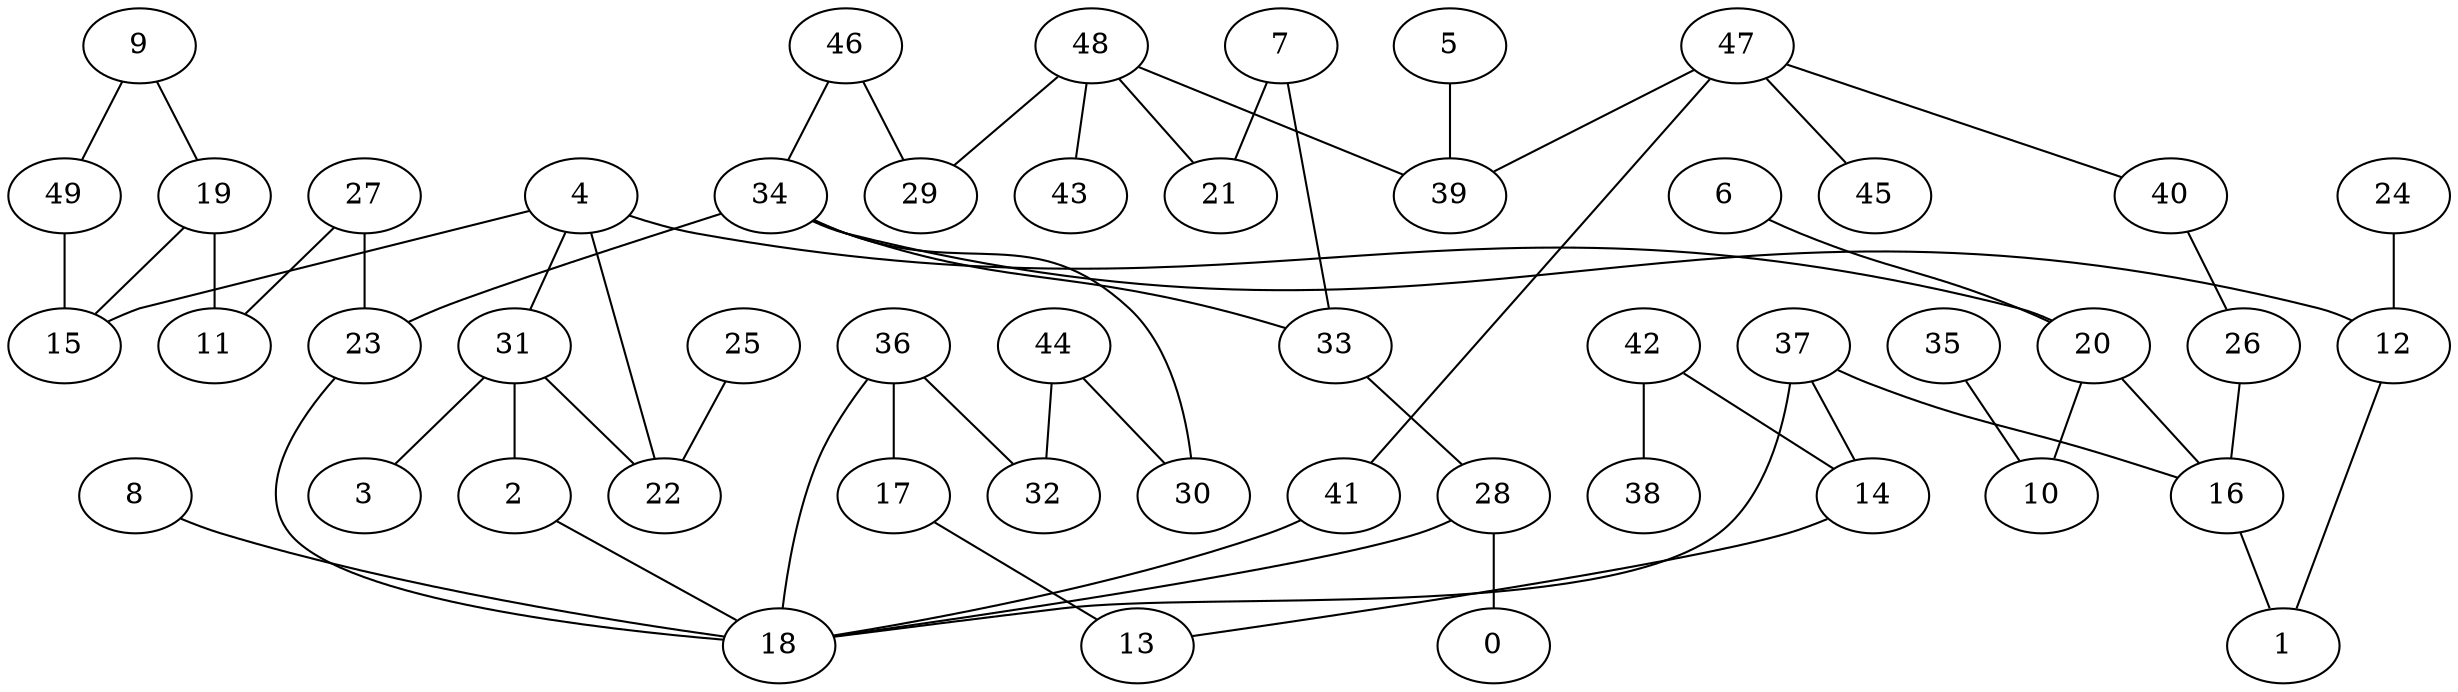 digraph GG_graph {

subgraph G_graph {
edge [color = black]
"9" -> "19" [dir = none]
"8" -> "18" [dir = none]
"5" -> "39" [dir = none]
"35" -> "10" [dir = none]
"27" -> "23" [dir = none]
"49" -> "15" [dir = none]
"42" -> "38" [dir = none]
"42" -> "14" [dir = none]
"28" -> "0" [dir = none]
"28" -> "18" [dir = none]
"41" -> "18" [dir = none]
"7" -> "33" [dir = none]
"7" -> "21" [dir = none]
"37" -> "14" [dir = none]
"37" -> "16" [dir = none]
"37" -> "18" [dir = none]
"14" -> "13" [dir = none]
"34" -> "12" [dir = none]
"34" -> "30" [dir = none]
"34" -> "23" [dir = none]
"25" -> "22" [dir = none]
"2" -> "18" [dir = none]
"46" -> "29" [dir = none]
"46" -> "34" [dir = none]
"47" -> "40" [dir = none]
"47" -> "45" [dir = none]
"47" -> "41" [dir = none]
"16" -> "1" [dir = none]
"48" -> "43" [dir = none]
"48" -> "39" [dir = none]
"48" -> "21" [dir = none]
"48" -> "29" [dir = none]
"20" -> "10" [dir = none]
"20" -> "16" [dir = none]
"23" -> "18" [dir = none]
"44" -> "30" [dir = none]
"26" -> "16" [dir = none]
"24" -> "12" [dir = none]
"36" -> "17" [dir = none]
"36" -> "32" [dir = none]
"36" -> "18" [dir = none]
"4" -> "22" [dir = none]
"4" -> "15" [dir = none]
"4" -> "31" [dir = none]
"4" -> "20" [dir = none]
"31" -> "3" [dir = none]
"6" -> "20" [dir = none]
"19" -> "11" [dir = none]
"19" -> "15" [dir = none]
"31" -> "22" [dir = none]
"33" -> "28" [dir = none]
"12" -> "1" [dir = none]
"17" -> "13" [dir = none]
"44" -> "32" [dir = none]
"40" -> "26" [dir = none]
"34" -> "33" [dir = none]
"9" -> "49" [dir = none]
"27" -> "11" [dir = none]
"31" -> "2" [dir = none]
"47" -> "39" [dir = none]
}

}
